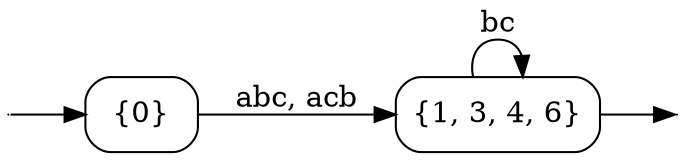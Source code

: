 digraph
{
  vcsn_context = "law_char(abc)_b"
  rankdir = LR
  {
    node [shape = point, width = 0]
    I0
    F1
  }
  {
    node [shape = circle]
    0 [label = "{0}", shape = box, style = rounded]
    1 [label = "{1, 3, 4, 6}", shape = box, style = rounded]
  }
  I0 -> 0
  0 -> 1 [label = "abc, acb"]
  1 -> F1
  1 -> 1 [label = "bc"]
}

